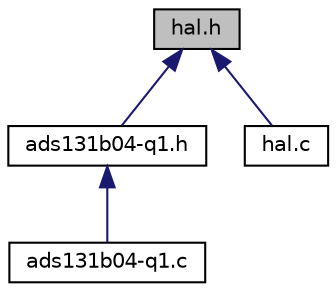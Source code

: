 digraph "hal.h"
{
  edge [fontname="Helvetica",fontsize="10",labelfontname="Helvetica",labelfontsize="10"];
  node [fontname="Helvetica",fontsize="10",shape=record];
  Node1 [label="hal.h",height=0.2,width=0.4,color="black", fillcolor="grey75", style="filled", fontcolor="black"];
  Node1 -> Node2 [dir="back",color="midnightblue",fontsize="10",style="solid",fontname="Helvetica"];
  Node2 [label="ads131b04-q1.h",height=0.2,width=0.4,color="black", fillcolor="white", style="filled",URL="$ads131b04-q1_8h.html"];
  Node2 -> Node3 [dir="back",color="midnightblue",fontsize="10",style="solid",fontname="Helvetica"];
  Node3 [label="ads131b04-q1.c",height=0.2,width=0.4,color="black", fillcolor="white", style="filled",URL="$ads131b04-q1_8c.html"];
  Node1 -> Node4 [dir="back",color="midnightblue",fontsize="10",style="solid",fontname="Helvetica"];
  Node4 [label="hal.c",height=0.2,width=0.4,color="black", fillcolor="white", style="filled",URL="$hal_8c.html"];
}
